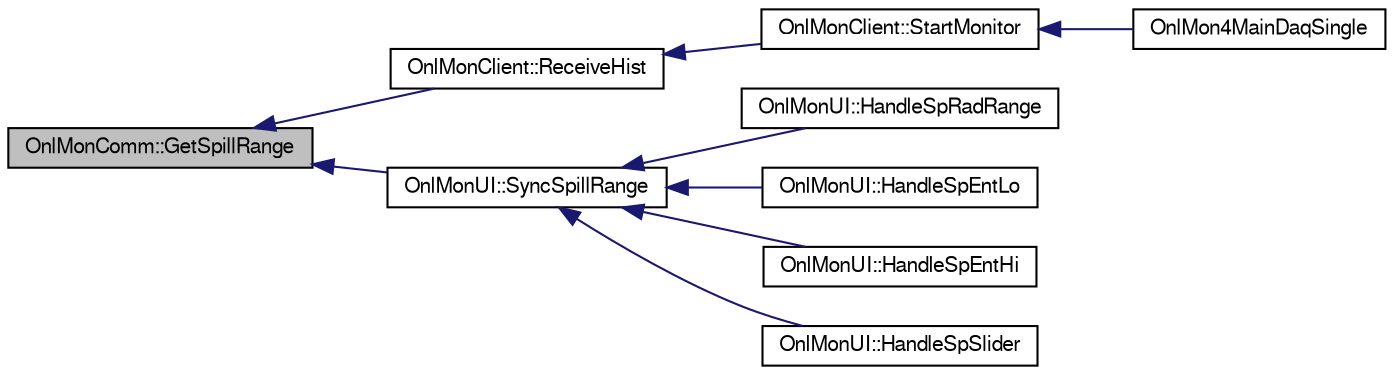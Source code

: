 digraph "OnlMonComm::GetSpillRange"
{
  bgcolor="transparent";
  edge [fontname="FreeSans",fontsize="10",labelfontname="FreeSans",labelfontsize="10"];
  node [fontname="FreeSans",fontsize="10",shape=record];
  rankdir="LR";
  Node1 [label="OnlMonComm::GetSpillRange",height=0.2,width=0.4,color="black", fillcolor="grey75", style="filled" fontcolor="black"];
  Node1 -> Node2 [dir="back",color="midnightblue",fontsize="10",style="solid",fontname="FreeSans"];
  Node2 [label="OnlMonClient::ReceiveHist",height=0.2,width=0.4,color="black",URL="$d9/d62/classOnlMonClient.html#a6db97dd2f1c18d8ec92d011f3a8e86b6"];
  Node2 -> Node3 [dir="back",color="midnightblue",fontsize="10",style="solid",fontname="FreeSans"];
  Node3 [label="OnlMonClient::StartMonitor",height=0.2,width=0.4,color="black",URL="$d9/d62/classOnlMonClient.html#a68fab899fe1e1e3071ba0588a0853930"];
  Node3 -> Node4 [dir="back",color="midnightblue",fontsize="10",style="solid",fontname="FreeSans"];
  Node4 [label="OnlMon4MainDaqSingle",height=0.2,width=0.4,color="black",URL="$d4/d81/e1039-core_2online_2macros_2OnlMon4MainDaq_8C.html#aa66c466516c320b5bd7d690e3637b51e"];
  Node1 -> Node5 [dir="back",color="midnightblue",fontsize="10",style="solid",fontname="FreeSans"];
  Node5 [label="OnlMonUI::SyncSpillRange",height=0.2,width=0.4,color="black",URL="$d1/de7/classOnlMonUI.html#ac9b08e122047ebaf05cecc2761eec1b6"];
  Node5 -> Node6 [dir="back",color="midnightblue",fontsize="10",style="solid",fontname="FreeSans"];
  Node6 [label="OnlMonUI::HandleSpRadRange",height=0.2,width=0.4,color="black",URL="$d1/de7/classOnlMonUI.html#a54b26380c3febf556931fac405f4c019"];
  Node5 -> Node7 [dir="back",color="midnightblue",fontsize="10",style="solid",fontname="FreeSans"];
  Node7 [label="OnlMonUI::HandleSpEntLo",height=0.2,width=0.4,color="black",URL="$d1/de7/classOnlMonUI.html#ade57a715f451b6e320cc617885de8f8d"];
  Node5 -> Node8 [dir="back",color="midnightblue",fontsize="10",style="solid",fontname="FreeSans"];
  Node8 [label="OnlMonUI::HandleSpEntHi",height=0.2,width=0.4,color="black",URL="$d1/de7/classOnlMonUI.html#a883badd5f33da83aa6ed201f324f020e"];
  Node5 -> Node9 [dir="back",color="midnightblue",fontsize="10",style="solid",fontname="FreeSans"];
  Node9 [label="OnlMonUI::HandleSpSlider",height=0.2,width=0.4,color="black",URL="$d1/de7/classOnlMonUI.html#af2b84a33976d7b190f328a11cc72aa55"];
}
